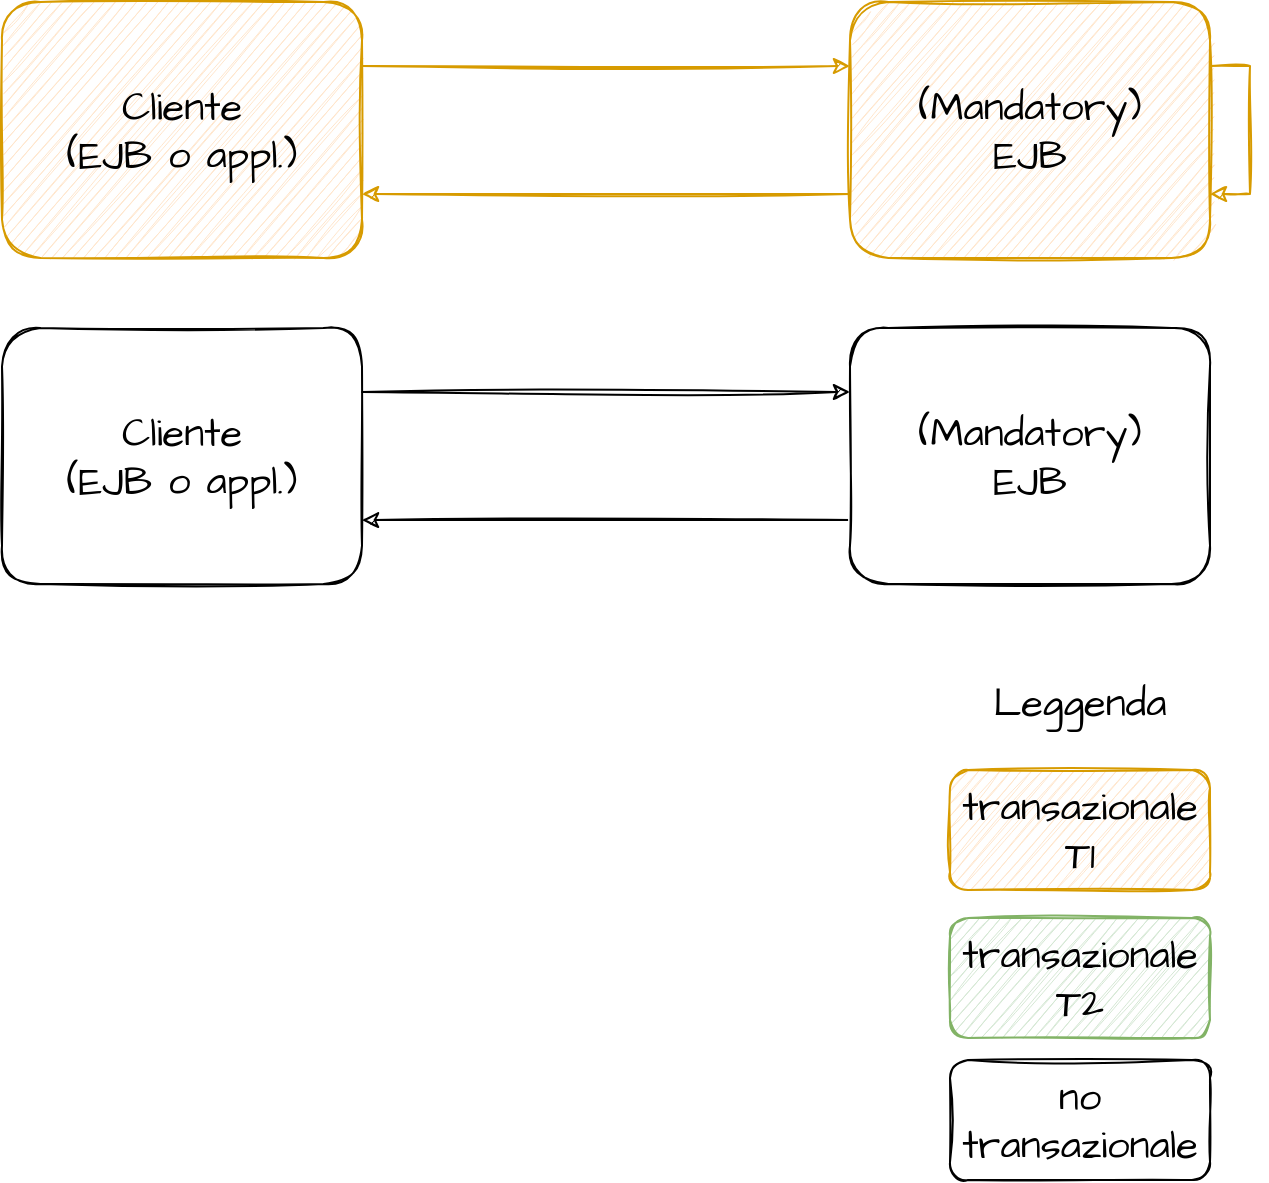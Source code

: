 <mxfile version="16.0.3" type="device"><diagram id="iR7kW6d5z7mH8W_eMVzF" name="Page-1"><mxGraphModel dx="1422" dy="745" grid="0" gridSize="10" guides="1" tooltips="1" connect="1" arrows="1" fold="1" page="1" pageScale="1" pageWidth="827" pageHeight="1169" math="0" shadow="0"><root><mxCell id="0"/><mxCell id="1" parent="0"/><mxCell id="lDcUjpFP3pSMN3PAIXbi-3" style="edgeStyle=orthogonalEdgeStyle;rounded=0;orthogonalLoop=1;jettySize=auto;html=1;exitX=1;exitY=0.25;exitDx=0;exitDy=0;entryX=0;entryY=0.25;entryDx=0;entryDy=0;sketch=1;fillColor=#ffe6cc;strokeColor=#d79b00;" edge="1" parent="1" source="LwVA78MGahFg6l0W7koL-2" target="lDcUjpFP3pSMN3PAIXbi-2"><mxGeometry relative="1" as="geometry"/></mxCell><mxCell id="LwVA78MGahFg6l0W7koL-2" value="&lt;div&gt;Cliente&lt;/div&gt;&lt;div&gt;(EJB o appl.)&lt;br&gt;&lt;/div&gt;" style="rounded=1;whiteSpace=wrap;html=1;sketch=1;hachureGap=4;fontFamily=Architects Daughter;fontSource=https%3A%2F%2Ffonts.googleapis.com%2Fcss%3Ffamily%3DArchitects%2BDaughter;fontSize=20;fillColor=#ffe6cc;strokeColor=#d79b00;" parent="1" vertex="1"><mxGeometry x="109" y="158" width="180" height="128" as="geometry"/></mxCell><mxCell id="lDcUjpFP3pSMN3PAIXbi-4" style="edgeStyle=orthogonalEdgeStyle;rounded=0;sketch=1;orthogonalLoop=1;jettySize=auto;html=1;exitX=0;exitY=0.75;exitDx=0;exitDy=0;entryX=1;entryY=0.75;entryDx=0;entryDy=0;fillColor=#ffe6cc;strokeColor=#d79b00;" edge="1" parent="1" source="lDcUjpFP3pSMN3PAIXbi-2" target="LwVA78MGahFg6l0W7koL-2"><mxGeometry relative="1" as="geometry"/></mxCell><mxCell id="lDcUjpFP3pSMN3PAIXbi-2" value="&lt;div&gt;(Mandatory)&lt;/div&gt;&lt;div&gt;EJB&lt;br&gt;&lt;/div&gt;" style="rounded=1;whiteSpace=wrap;html=1;sketch=1;hachureGap=4;fontFamily=Architects Daughter;fontSource=https%3A%2F%2Ffonts.googleapis.com%2Fcss%3Ffamily%3DArchitects%2BDaughter;fontSize=20;fillColor=#ffe6cc;strokeColor=#d79b00;" vertex="1" parent="1"><mxGeometry x="533" y="158" width="180" height="128" as="geometry"/></mxCell><mxCell id="lDcUjpFP3pSMN3PAIXbi-5" value="transazionale T1" style="rounded=1;whiteSpace=wrap;html=1;sketch=1;fontSize=20;fontFamily=Architects Daughter;fontSource=https%3A%2F%2Ffonts.googleapis.com%2Fcss%3Ffamily%3DArchitects%2BDaughter;fillColor=#ffe6cc;strokeColor=#d79b00;" vertex="1" parent="1"><mxGeometry x="583" y="542" width="130" height="60" as="geometry"/></mxCell><mxCell id="lDcUjpFP3pSMN3PAIXbi-7" value="transazionale T2" style="rounded=1;whiteSpace=wrap;html=1;sketch=1;fontSize=20;fontFamily=Architects Daughter;fontSource=https%3A%2F%2Ffonts.googleapis.com%2Fcss%3Ffamily%3DArchitects%2BDaughter;fillColor=#d5e8d4;strokeColor=#82b366;" vertex="1" parent="1"><mxGeometry x="583" y="616" width="130" height="60" as="geometry"/></mxCell><mxCell id="lDcUjpFP3pSMN3PAIXbi-8" value="no transazionale" style="rounded=1;whiteSpace=wrap;html=1;sketch=1;fontSize=20;fontFamily=Architects Daughter;fontSource=https%3A%2F%2Ffonts.googleapis.com%2Fcss%3Ffamily%3DArchitects%2BDaughter;" vertex="1" parent="1"><mxGeometry x="583" y="687" width="130" height="60" as="geometry"/></mxCell><mxCell id="lDcUjpFP3pSMN3PAIXbi-9" value="Leggenda" style="text;html=1;strokeColor=none;fillColor=none;align=center;verticalAlign=middle;whiteSpace=wrap;rounded=0;sketch=1;fontFamily=Architects Daughter;fontSource=https%3A%2F%2Ffonts.googleapis.com%2Fcss%3Ffamily%3DArchitects%2BDaughter;fontSize=20;" vertex="1" parent="1"><mxGeometry x="618" y="493" width="60" height="30" as="geometry"/></mxCell><mxCell id="lDcUjpFP3pSMN3PAIXbi-10" style="edgeStyle=orthogonalEdgeStyle;rounded=0;sketch=1;orthogonalLoop=1;jettySize=auto;html=1;exitX=1;exitY=0.25;exitDx=0;exitDy=0;entryX=1;entryY=0.75;entryDx=0;entryDy=0;fontFamily=Architects Daughter;fontSource=https%3A%2F%2Ffonts.googleapis.com%2Fcss%3Ffamily%3DArchitects%2BDaughter;fontSize=20;fillColor=#ffe6cc;strokeColor=#d79b00;" edge="1" parent="1" source="lDcUjpFP3pSMN3PAIXbi-2" target="lDcUjpFP3pSMN3PAIXbi-2"><mxGeometry relative="1" as="geometry"/></mxCell><mxCell id="lDcUjpFP3pSMN3PAIXbi-11" style="edgeStyle=orthogonalEdgeStyle;rounded=0;orthogonalLoop=1;jettySize=auto;html=1;exitX=1;exitY=0.25;exitDx=0;exitDy=0;entryX=0;entryY=0.25;entryDx=0;entryDy=0;sketch=1;" edge="1" parent="1" source="lDcUjpFP3pSMN3PAIXbi-12" target="lDcUjpFP3pSMN3PAIXbi-14"><mxGeometry relative="1" as="geometry"/></mxCell><mxCell id="lDcUjpFP3pSMN3PAIXbi-12" value="&lt;div&gt;Cliente&lt;/div&gt;&lt;div&gt;(EJB o appl.)&lt;br&gt;&lt;/div&gt;" style="rounded=1;whiteSpace=wrap;html=1;sketch=1;hachureGap=4;fontFamily=Architects Daughter;fontSource=https%3A%2F%2Ffonts.googleapis.com%2Fcss%3Ffamily%3DArchitects%2BDaughter;fontSize=20;" vertex="1" parent="1"><mxGeometry x="109" y="321" width="180" height="128" as="geometry"/></mxCell><mxCell id="lDcUjpFP3pSMN3PAIXbi-13" style="edgeStyle=orthogonalEdgeStyle;rounded=0;sketch=1;orthogonalLoop=1;jettySize=auto;html=1;exitX=0;exitY=0.75;exitDx=0;exitDy=0;entryX=1;entryY=0.75;entryDx=0;entryDy=0;" edge="1" parent="1" source="lDcUjpFP3pSMN3PAIXbi-14" target="lDcUjpFP3pSMN3PAIXbi-12"><mxGeometry relative="1" as="geometry"/></mxCell><mxCell id="lDcUjpFP3pSMN3PAIXbi-14" value="&lt;div&gt;(Mandatory)&lt;/div&gt;&lt;div&gt;EJB&lt;br&gt;&lt;/div&gt;" style="rounded=1;whiteSpace=wrap;html=1;sketch=1;hachureGap=4;fontFamily=Architects Daughter;fontSource=https%3A%2F%2Ffonts.googleapis.com%2Fcss%3Ffamily%3DArchitects%2BDaughter;fontSize=20;" vertex="1" parent="1"><mxGeometry x="533" y="321" width="180" height="128" as="geometry"/></mxCell></root></mxGraphModel></diagram></mxfile>
